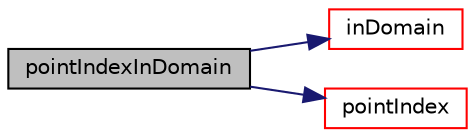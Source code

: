 digraph "pointIndexInDomain"
{
 // LATEX_PDF_SIZE
  edge [fontname="Helvetica",fontsize="10",labelfontname="Helvetica",labelfontsize="10"];
  node [fontname="Helvetica",fontsize="10",shape=record];
  rankdir="LR";
  Node1 [label="pointIndexInDomain",height=0.2,width=0.4,color="black", fillcolor="grey75", style="filled", fontcolor="black",tooltip=" "];
  Node1 -> Node2 [color="midnightblue",fontsize="10",style="solid",fontname="Helvetica"];
  Node2 [label="inDomain",height=0.2,width=0.4,color="red", fillcolor="white", style="filled",URL="$classpFlow_1_1cells.html#afddde66f6a63e9dc2b78c740cc4c0949",tooltip=" "];
  Node1 -> Node4 [color="midnightblue",fontsize="10",style="solid",fontname="Helvetica"];
  Node4 [label="pointIndex",height=0.2,width=0.4,color="red", fillcolor="white", style="filled",URL="$classpFlow_1_1cells.html#adf0b227790c9250da67d8fd613784713",tooltip=" "];
}
